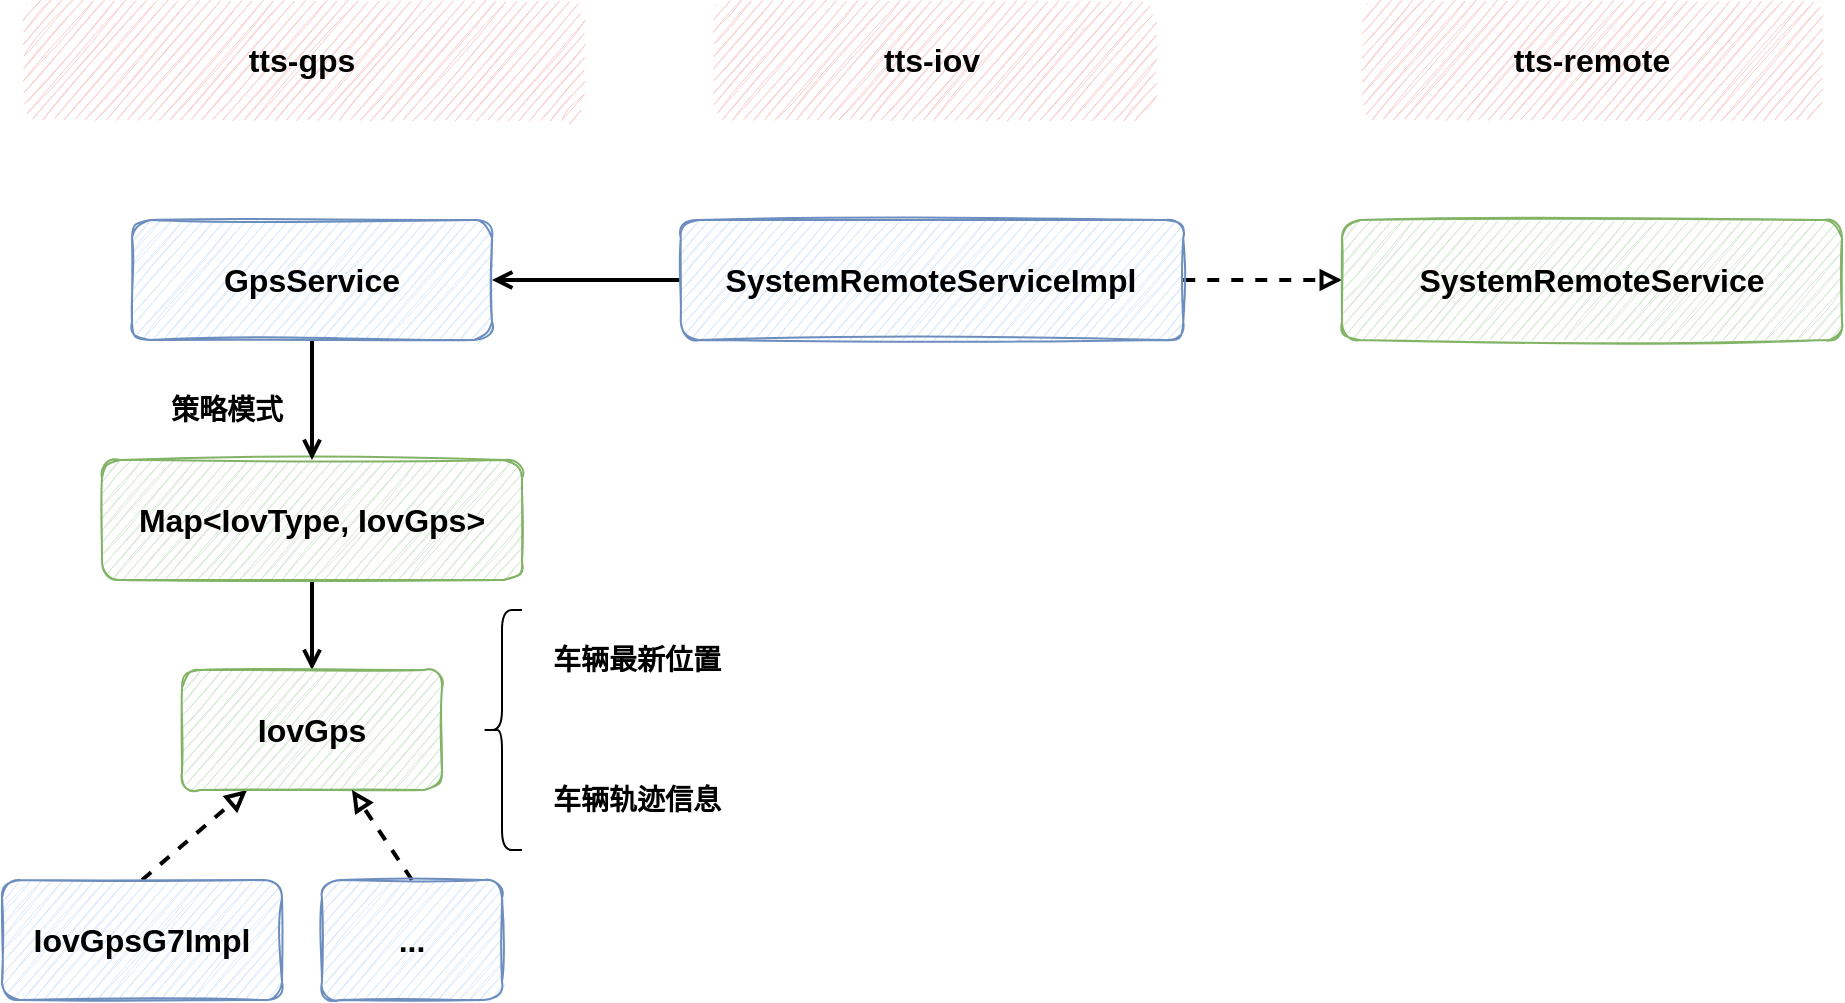 <mxfile version="20.7.4" type="device"><diagram id="Su4rBYI4VizT9UNAz6dV" name="第 1 页"><mxGraphModel dx="1200" dy="793" grid="1" gridSize="10" guides="1" tooltips="1" connect="1" arrows="1" fold="1" page="1" pageScale="1" pageWidth="1169" pageHeight="827" math="0" shadow="0"><root><mxCell id="0"/><mxCell id="1" parent="0"/><mxCell id="2ZJvplBqoa2U_bQySooX-4" style="rounded=0;orthogonalLoop=1;jettySize=auto;html=1;exitX=0.5;exitY=0;exitDx=0;exitDy=0;strokeWidth=2;endArrow=block;endFill=0;dashed=1;entryX=0.25;entryY=1;entryDx=0;entryDy=0;" edge="1" parent="1" source="BI5IFLRWMres1BwCTtxI-6" target="2ZJvplBqoa2U_bQySooX-6"><mxGeometry relative="1" as="geometry"><mxPoint x="325" y="720" as="targetPoint"/></mxGeometry></mxCell><mxCell id="BI5IFLRWMres1BwCTtxI-6" value="&lt;b style=&quot;font-size: 16px;&quot;&gt;IovGpsG7Impl&lt;/b&gt;" style="rounded=1;whiteSpace=wrap;html=1;sketch=1;fillColor=#dae8fc;strokeColor=#6c8ebf;" parent="1" vertex="1"><mxGeometry x="200" y="590" width="140" height="60" as="geometry"/></mxCell><mxCell id="2ZJvplBqoa2U_bQySooX-7" style="edgeStyle=none;rounded=0;orthogonalLoop=1;jettySize=auto;html=1;exitX=0.5;exitY=1;exitDx=0;exitDy=0;strokeWidth=2;endArrow=open;endFill=0;" edge="1" parent="1" source="BI5IFLRWMres1BwCTtxI-11" target="2ZJvplBqoa2U_bQySooX-6"><mxGeometry relative="1" as="geometry"/></mxCell><mxCell id="BI5IFLRWMres1BwCTtxI-11" value="&lt;span style=&quot;font-size: 16px;&quot;&gt;&lt;b&gt;Map&amp;lt;IovType, IovGps&amp;gt;&lt;/b&gt;&lt;/span&gt;" style="rounded=1;whiteSpace=wrap;html=1;sketch=1;fillColor=#d5e8d4;strokeColor=#82b366;" parent="1" vertex="1"><mxGeometry x="250" y="380" width="210" height="60" as="geometry"/></mxCell><mxCell id="BI5IFLRWMres1BwCTtxI-14" value="&lt;font style=&quot;font-size: 16px;&quot;&gt;&lt;b&gt;tts-gps&lt;/b&gt;&lt;/font&gt;" style="rounded=1;whiteSpace=wrap;html=1;sketch=1;fillColor=#f8cecc;strokeColor=none;" parent="1" vertex="1"><mxGeometry x="210" y="150" width="280" height="60" as="geometry"/></mxCell><mxCell id="BI5IFLRWMres1BwCTtxI-23" value="&lt;font style=&quot;font-size: 16px;&quot;&gt;&lt;b&gt;tts-iov&lt;/b&gt;&lt;/font&gt;" style="rounded=1;whiteSpace=wrap;html=1;sketch=1;fillColor=#f8cecc;strokeColor=none;" parent="1" vertex="1"><mxGeometry x="555" y="150" width="220" height="60" as="geometry"/></mxCell><mxCell id="2ZJvplBqoa2U_bQySooX-3" style="edgeStyle=orthogonalEdgeStyle;rounded=0;orthogonalLoop=1;jettySize=auto;html=1;exitX=0.5;exitY=1;exitDx=0;exitDy=0;strokeWidth=2;endArrow=open;endFill=0;" edge="1" parent="1" source="BI5IFLRWMres1BwCTtxI-24" target="BI5IFLRWMres1BwCTtxI-11"><mxGeometry relative="1" as="geometry"/></mxCell><mxCell id="BI5IFLRWMres1BwCTtxI-24" value="&lt;span style=&quot;font-size: 16px;&quot;&gt;&lt;b&gt;GpsService&lt;/b&gt;&lt;/span&gt;" style="rounded=1;whiteSpace=wrap;html=1;sketch=1;fillColor=#dae8fc;strokeColor=#6c8ebf;" parent="1" vertex="1"><mxGeometry x="265" y="260" width="180" height="60" as="geometry"/></mxCell><mxCell id="BI5IFLRWMres1BwCTtxI-25" value="&lt;span style=&quot;font-size: 14px;&quot;&gt;&lt;b&gt;策略模式&lt;/b&gt;&lt;/span&gt;" style="text;html=1;strokeColor=none;fillColor=none;align=center;verticalAlign=middle;whiteSpace=wrap;rounded=0;" parent="1" vertex="1"><mxGeometry x="265" y="340" width="95" height="30" as="geometry"/></mxCell><mxCell id="BI5IFLRWMres1BwCTtxI-26" value="" style="shape=curlyBracket;whiteSpace=wrap;html=1;rounded=1;labelBackgroundColor=none;strokeColor=default;fontSize=14;" parent="1" vertex="1"><mxGeometry x="440" y="455" width="20" height="120" as="geometry"/></mxCell><mxCell id="BI5IFLRWMres1BwCTtxI-27" value="&lt;b&gt;&lt;font style=&quot;font-size: 14px;&quot;&gt;车辆最新位置&lt;/font&gt;&lt;/b&gt;" style="text;html=1;strokeColor=none;fillColor=none;align=center;verticalAlign=middle;whiteSpace=wrap;rounded=0;" parent="1" vertex="1"><mxGeometry x="470" y="465" width="95" height="30" as="geometry"/></mxCell><mxCell id="BI5IFLRWMres1BwCTtxI-28" value="&lt;b&gt;&lt;font style=&quot;font-size: 14px;&quot;&gt;车辆轨迹信息&lt;/font&gt;&lt;/b&gt;" style="text;html=1;strokeColor=none;fillColor=none;align=center;verticalAlign=middle;whiteSpace=wrap;rounded=0;" parent="1" vertex="1"><mxGeometry x="470" y="535" width="95" height="30" as="geometry"/></mxCell><mxCell id="2ZJvplBqoa2U_bQySooX-1" style="edgeStyle=orthogonalEdgeStyle;rounded=0;orthogonalLoop=1;jettySize=auto;html=1;exitX=1;exitY=0.5;exitDx=0;exitDy=0;entryX=0;entryY=0.5;entryDx=0;entryDy=0;strokeWidth=2;endArrow=block;endFill=0;dashed=1;" edge="1" parent="1" source="BI5IFLRWMres1BwCTtxI-35" target="BI5IFLRWMres1BwCTtxI-38"><mxGeometry relative="1" as="geometry"/></mxCell><mxCell id="2ZJvplBqoa2U_bQySooX-2" style="edgeStyle=orthogonalEdgeStyle;rounded=0;orthogonalLoop=1;jettySize=auto;html=1;exitX=0;exitY=0.5;exitDx=0;exitDy=0;strokeWidth=2;endArrow=open;endFill=0;entryX=1;entryY=0.5;entryDx=0;entryDy=0;" edge="1" parent="1" source="BI5IFLRWMres1BwCTtxI-35" target="BI5IFLRWMres1BwCTtxI-24"><mxGeometry relative="1" as="geometry"><mxPoint x="665.1" y="370" as="targetPoint"/></mxGeometry></mxCell><mxCell id="BI5IFLRWMres1BwCTtxI-35" value="&lt;span style=&quot;font-size: 16px;&quot;&gt;&lt;b&gt;SystemRemoteServiceImpl&lt;/b&gt;&lt;/span&gt;" style="rounded=1;whiteSpace=wrap;html=1;sketch=1;fillColor=#dae8fc;strokeColor=#6c8ebf;" parent="1" vertex="1"><mxGeometry x="539.38" y="260" width="251.25" height="60" as="geometry"/></mxCell><mxCell id="BI5IFLRWMres1BwCTtxI-37" value="&lt;font style=&quot;font-size: 16px;&quot;&gt;&lt;b&gt;tts-remote&lt;/b&gt;&lt;/font&gt;" style="rounded=1;whiteSpace=wrap;html=1;sketch=1;fillColor=#f8cecc;strokeColor=none;" parent="1" vertex="1"><mxGeometry x="880" y="150" width="230" height="60" as="geometry"/></mxCell><mxCell id="BI5IFLRWMres1BwCTtxI-38" value="&lt;span style=&quot;font-size: 16px;&quot;&gt;&lt;b&gt;SystemRemoteService&lt;/b&gt;&lt;/span&gt;" style="rounded=1;whiteSpace=wrap;html=1;sketch=1;fillColor=#d5e8d4;strokeColor=#82b366;" parent="1" vertex="1"><mxGeometry x="870" y="260" width="250" height="60" as="geometry"/></mxCell><mxCell id="2ZJvplBqoa2U_bQySooX-6" value="&lt;span style=&quot;font-size: 16px;&quot;&gt;&lt;b&gt;IovGps&lt;/b&gt;&lt;/span&gt;" style="rounded=1;whiteSpace=wrap;html=1;sketch=1;fillColor=#d5e8d4;strokeColor=#82b366;" vertex="1" parent="1"><mxGeometry x="290" y="485" width="130" height="60" as="geometry"/></mxCell><mxCell id="2ZJvplBqoa2U_bQySooX-9" style="edgeStyle=none;rounded=0;orthogonalLoop=1;jettySize=auto;html=1;exitX=0.5;exitY=0;exitDx=0;exitDy=0;strokeWidth=2;endArrow=block;endFill=0;dashed=1;" edge="1" parent="1" source="2ZJvplBqoa2U_bQySooX-8" target="2ZJvplBqoa2U_bQySooX-6"><mxGeometry relative="1" as="geometry"/></mxCell><mxCell id="2ZJvplBqoa2U_bQySooX-8" value="&lt;b style=&quot;font-size: 16px;&quot;&gt;...&lt;/b&gt;" style="rounded=1;whiteSpace=wrap;html=1;sketch=1;fillColor=#dae8fc;strokeColor=#6c8ebf;" vertex="1" parent="1"><mxGeometry x="360" y="590" width="90" height="60" as="geometry"/></mxCell></root></mxGraphModel></diagram></mxfile>